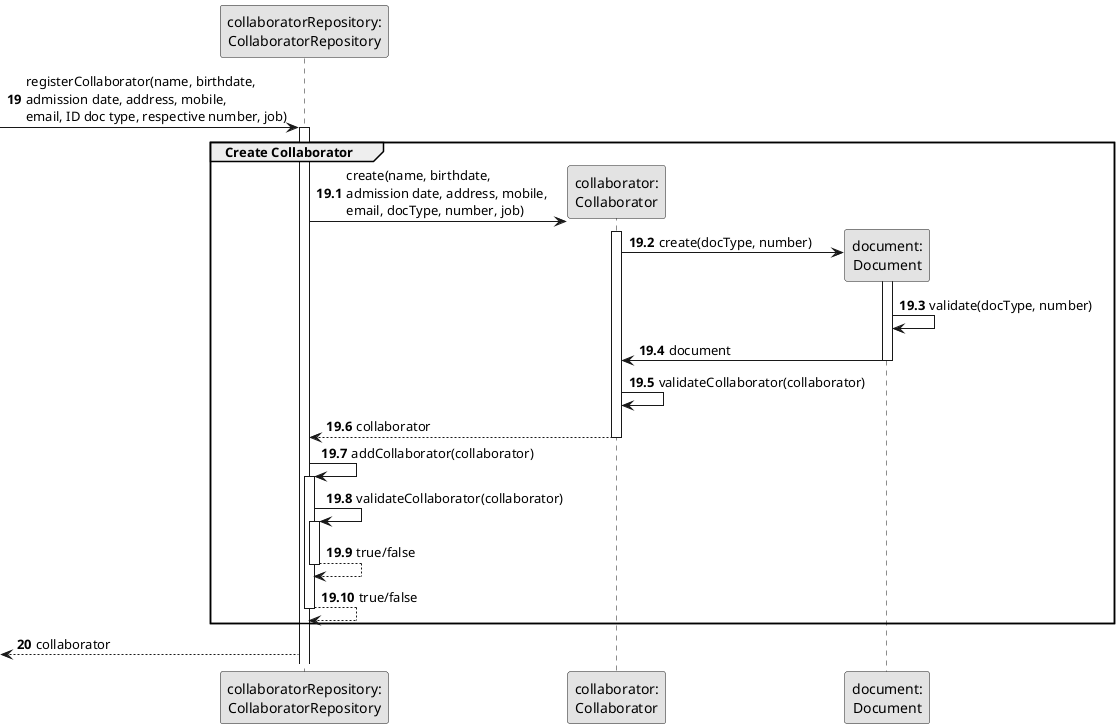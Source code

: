@startuml
skinparam monochrome true
skinparam packageStyle rectangle
skinparam shadowing false


participant "collaboratorRepository:\nCollaboratorRepository" as CollaboratorRepository
participant "collaborator:\nCollaborator" as Collaborator
participant "document:\nDocument" as Doc

autonumber 19
-> CollaboratorRepository : registerCollaborator(name, birthdate, \nadmission date, address, mobile, \nemail, ID doc type, respective number, job)


autonumber 19.1
activate CollaboratorRepository




    group Create Collaborator


CollaboratorRepository -> Collaborator**: create(name, birthdate, \nadmission date, address, mobile, \nemail, docType, number, job)

            activate Collaborator

 Collaborator -> Doc** : create(docType, number)
    activate Doc

    Doc -> Doc : validate(docType, number)

    Doc -> Collaborator : document
    deactivate Doc

                Collaborator -> Collaborator: validateCollaborator(collaborator)
                Collaborator --> CollaboratorRepository : collaborator

            deactivate Collaborator

        CollaboratorRepository -> CollaboratorRepository: addCollaborator(collaborator)

        activate CollaboratorRepository
            CollaboratorRepository -> CollaboratorRepository: validateCollaborator(collaborator)
            activate CollaboratorRepository

                CollaboratorRepository --> CollaboratorRepository : true/false
            deactivate CollaboratorRepository

            CollaboratorRepository --> CollaboratorRepository : true/false

        deactivate CollaboratorRepository
    end group

    autonumber 20
<-- CollaboratorRepository : collaborator

@enduml